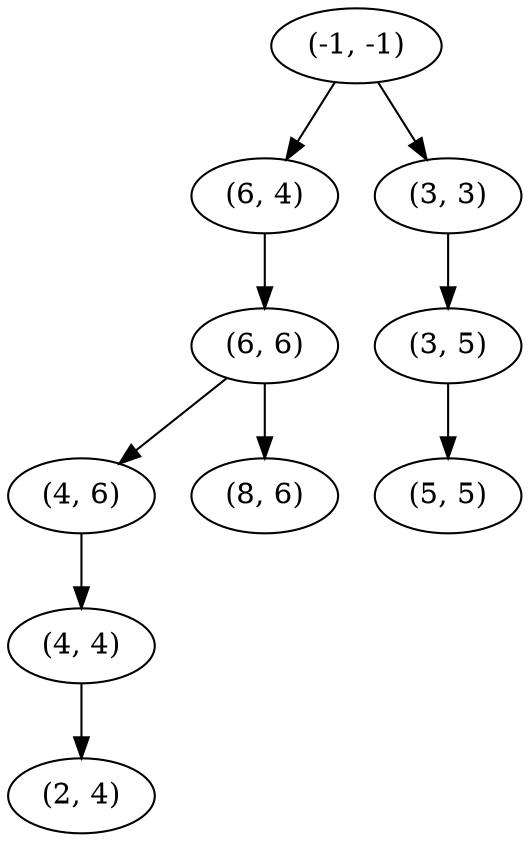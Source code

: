 strict digraph G {
"(6, 4)";
"(4, 4)" [rang=1];
"(4, 6)" [rang=1];
"(6, 6)" [rang=1];
"(5, 5)" [rang=1];
"(8, 6)" [rang=2];
"(-1, -1)";
"(2, 4)" [rang=1];
"(3, 5)" [rang=1];
"(3, 3)";
"(6, 4)" -> "(6, 6)";
"(4, 4)" -> "(2, 4)";
"(4, 6)" -> "(4, 4)";
"(6, 6)" -> "(8, 6)";
"(6, 6)" -> "(4, 6)";
"(-1, -1)" -> "(6, 4)";
"(-1, -1)" -> "(3, 3)";
"(3, 5)" -> "(5, 5)";
"(3, 3)" -> "(3, 5)";
}
